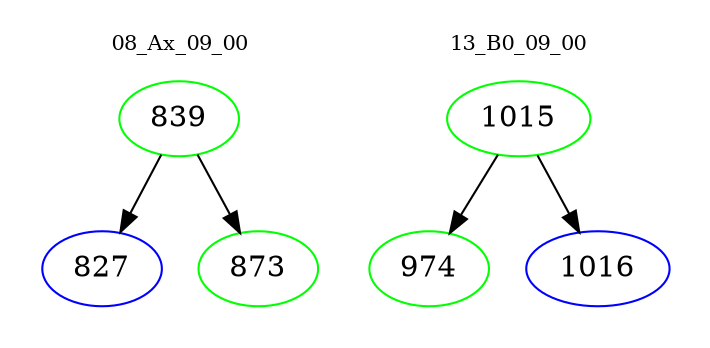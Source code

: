 digraph{
subgraph cluster_0 {
color = white
label = "08_Ax_09_00";
fontsize=10;
T0_839 [label="839", color="green"]
T0_839 -> T0_827 [color="black"]
T0_827 [label="827", color="blue"]
T0_839 -> T0_873 [color="black"]
T0_873 [label="873", color="green"]
}
subgraph cluster_1 {
color = white
label = "13_B0_09_00";
fontsize=10;
T1_1015 [label="1015", color="green"]
T1_1015 -> T1_974 [color="black"]
T1_974 [label="974", color="green"]
T1_1015 -> T1_1016 [color="black"]
T1_1016 [label="1016", color="blue"]
}
}
